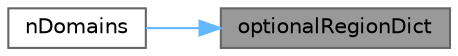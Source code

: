 digraph "optionalRegionDict"
{
 // LATEX_PDF_SIZE
  bgcolor="transparent";
  edge [fontname=Helvetica,fontsize=10,labelfontname=Helvetica,labelfontsize=10];
  node [fontname=Helvetica,fontsize=10,shape=box,height=0.2,width=0.4];
  rankdir="RL";
  Node1 [id="Node000001",label="optionalRegionDict",height=0.2,width=0.4,color="gray40", fillcolor="grey60", style="filled", fontcolor="black",tooltip=" "];
  Node1 -> Node2 [id="edge1_Node000001_Node000002",dir="back",color="steelblue1",style="solid",tooltip=" "];
  Node2 [id="Node000002",label="nDomains",height=0.2,width=0.4,color="grey40", fillcolor="white", style="filled",URL="$classFoam_1_1decompositionMethod.html#a43a1ea82befd7173f6cc0c74505d47ec",tooltip=" "];
}
